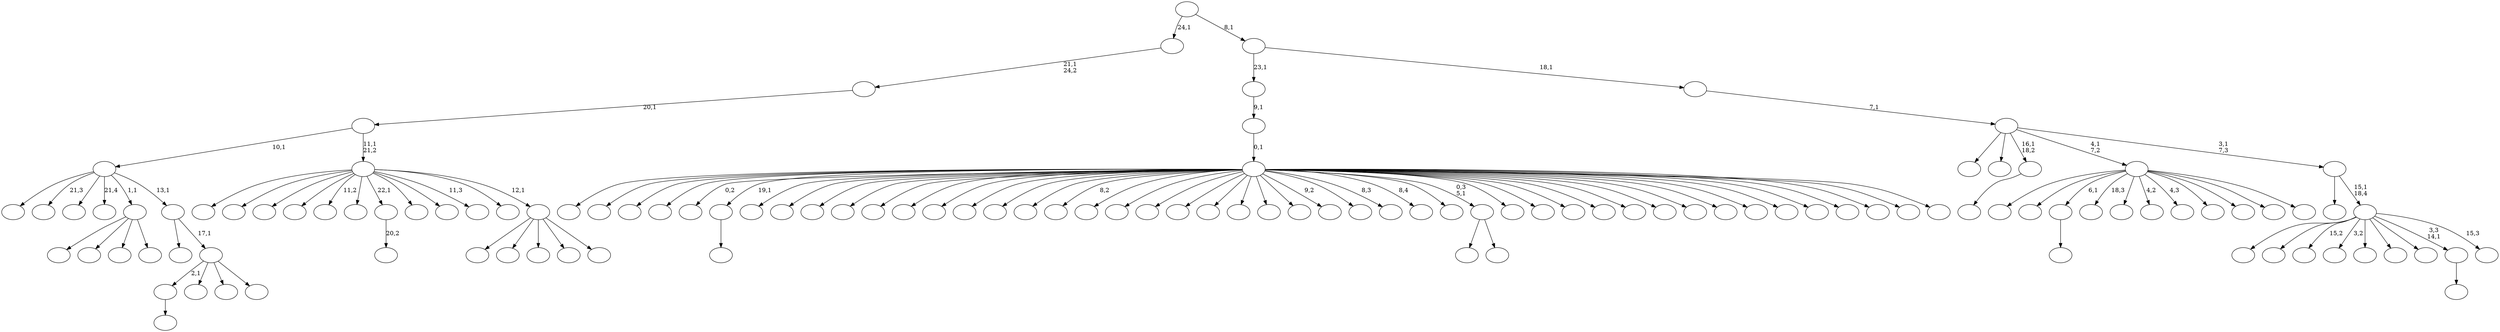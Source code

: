 digraph T {
	125 [label=""]
	124 [label=""]
	123 [label=""]
	122 [label=""]
	121 [label=""]
	120 [label=""]
	119 [label=""]
	118 [label=""]
	117 [label=""]
	116 [label=""]
	115 [label=""]
	114 [label=""]
	113 [label=""]
	112 [label=""]
	111 [label=""]
	110 [label=""]
	109 [label=""]
	108 [label=""]
	107 [label=""]
	106 [label=""]
	105 [label=""]
	104 [label=""]
	103 [label=""]
	102 [label=""]
	101 [label=""]
	100 [label=""]
	99 [label=""]
	98 [label=""]
	97 [label=""]
	96 [label=""]
	95 [label=""]
	94 [label=""]
	93 [label=""]
	92 [label=""]
	91 [label=""]
	90 [label=""]
	89 [label=""]
	88 [label=""]
	87 [label=""]
	86 [label=""]
	85 [label=""]
	84 [label=""]
	83 [label=""]
	82 [label=""]
	81 [label=""]
	80 [label=""]
	79 [label=""]
	78 [label=""]
	77 [label=""]
	76 [label=""]
	75 [label=""]
	74 [label=""]
	73 [label=""]
	72 [label=""]
	71 [label=""]
	70 [label=""]
	69 [label=""]
	68 [label=""]
	67 [label=""]
	66 [label=""]
	65 [label=""]
	64 [label=""]
	63 [label=""]
	62 [label=""]
	61 [label=""]
	60 [label=""]
	59 [label=""]
	58 [label=""]
	57 [label=""]
	56 [label=""]
	55 [label=""]
	54 [label=""]
	53 [label=""]
	52 [label=""]
	51 [label=""]
	50 [label=""]
	49 [label=""]
	48 [label=""]
	47 [label=""]
	46 [label=""]
	45 [label=""]
	44 [label=""]
	43 [label=""]
	42 [label=""]
	41 [label=""]
	40 [label=""]
	39 [label=""]
	38 [label=""]
	37 [label=""]
	36 [label=""]
	35 [label=""]
	34 [label=""]
	33 [label=""]
	32 [label=""]
	31 [label=""]
	30 [label=""]
	29 [label=""]
	28 [label=""]
	27 [label=""]
	26 [label=""]
	25 [label=""]
	24 [label=""]
	23 [label=""]
	22 [label=""]
	21 [label=""]
	20 [label=""]
	19 [label=""]
	18 [label=""]
	17 [label=""]
	16 [label=""]
	15 [label=""]
	14 [label=""]
	13 [label=""]
	12 [label=""]
	11 [label=""]
	10 [label=""]
	9 [label=""]
	8 [label=""]
	7 [label=""]
	6 [label=""]
	5 [label=""]
	4 [label=""]
	3 [label=""]
	2 [label=""]
	1 [label=""]
	0 [label=""]
	114 -> 115 [label=""]
	94 -> 95 [label=""]
	64 -> 65 [label="20,2"]
	62 -> 121 [label=""]
	62 -> 63 [label=""]
	59 -> 60 [label=""]
	34 -> 35 [label=""]
	31 -> 102 [label=""]
	31 -> 87 [label=""]
	31 -> 53 [label=""]
	31 -> 32 [label=""]
	28 -> 29 [label=""]
	22 -> 120 [label=""]
	22 -> 117 [label=""]
	22 -> 94 [label="6,1"]
	22 -> 90 [label="18,3"]
	22 -> 85 [label=""]
	22 -> 72 [label="4,2"]
	22 -> 68 [label="4,3"]
	22 -> 61 [label=""]
	22 -> 44 [label=""]
	22 -> 41 [label=""]
	22 -> 23 [label=""]
	19 -> 59 [label="2,1"]
	19 -> 40 [label=""]
	19 -> 37 [label=""]
	19 -> 20 [label=""]
	18 -> 99 [label=""]
	18 -> 19 [label="17,1"]
	17 -> 124 [label=""]
	17 -> 78 [label="21,3"]
	17 -> 58 [label=""]
	17 -> 47 [label="21,4"]
	17 -> 31 [label="1,1"]
	17 -> 18 [label="13,1"]
	15 -> 91 [label=""]
	15 -> 69 [label=""]
	15 -> 51 [label=""]
	15 -> 27 [label=""]
	15 -> 16 [label=""]
	14 -> 111 [label=""]
	14 -> 101 [label=""]
	14 -> 88 [label=""]
	14 -> 82 [label=""]
	14 -> 74 [label="11,2"]
	14 -> 70 [label=""]
	14 -> 64 [label="22,1"]
	14 -> 52 [label=""]
	14 -> 48 [label=""]
	14 -> 43 [label="11,3"]
	14 -> 26 [label=""]
	14 -> 15 [label="12,1"]
	13 -> 17 [label="10,1"]
	13 -> 14 [label="11,1\n21,2"]
	12 -> 13 [label="20,1"]
	11 -> 12 [label="21,1\n24,2"]
	9 -> 125 [label=""]
	9 -> 123 [label=""]
	9 -> 122 [label=""]
	9 -> 118 [label=""]
	9 -> 116 [label="0,2"]
	9 -> 114 [label="19,1"]
	9 -> 113 [label=""]
	9 -> 112 [label=""]
	9 -> 110 [label=""]
	9 -> 109 [label=""]
	9 -> 108 [label=""]
	9 -> 107 [label=""]
	9 -> 106 [label=""]
	9 -> 104 [label=""]
	9 -> 103 [label=""]
	9 -> 98 [label=""]
	9 -> 97 [label="8,2"]
	9 -> 93 [label=""]
	9 -> 84 [label=""]
	9 -> 83 [label=""]
	9 -> 81 [label=""]
	9 -> 80 [label=""]
	9 -> 79 [label=""]
	9 -> 77 [label=""]
	9 -> 76 [label=""]
	9 -> 75 [label="9,2"]
	9 -> 73 [label=""]
	9 -> 71 [label="8,3"]
	9 -> 67 [label="8,4"]
	9 -> 66 [label=""]
	9 -> 62 [label="0,3\n5,1"]
	9 -> 57 [label=""]
	9 -> 56 [label=""]
	9 -> 55 [label=""]
	9 -> 54 [label=""]
	9 -> 50 [label=""]
	9 -> 45 [label=""]
	9 -> 42 [label=""]
	9 -> 39 [label=""]
	9 -> 38 [label=""]
	9 -> 36 [label=""]
	9 -> 33 [label=""]
	9 -> 25 [label=""]
	9 -> 24 [label=""]
	9 -> 21 [label=""]
	9 -> 10 [label=""]
	8 -> 9 [label="0,1"]
	7 -> 8 [label="9,1"]
	5 -> 119 [label=""]
	5 -> 105 [label=""]
	5 -> 96 [label="15,2"]
	5 -> 92 [label="3,2"]
	5 -> 89 [label=""]
	5 -> 86 [label=""]
	5 -> 46 [label=""]
	5 -> 28 [label="3,3\n14,1"]
	5 -> 6 [label="15,3"]
	4 -> 30 [label=""]
	4 -> 5 [label="15,1\n18,4"]
	3 -> 100 [label=""]
	3 -> 49 [label=""]
	3 -> 34 [label="16,1\n18,2"]
	3 -> 22 [label="4,1\n7,2"]
	3 -> 4 [label="3,1\n7,3"]
	2 -> 3 [label="7,1"]
	1 -> 7 [label="23,1"]
	1 -> 2 [label="18,1"]
	0 -> 11 [label="24,1"]
	0 -> 1 [label="8,1"]
}
